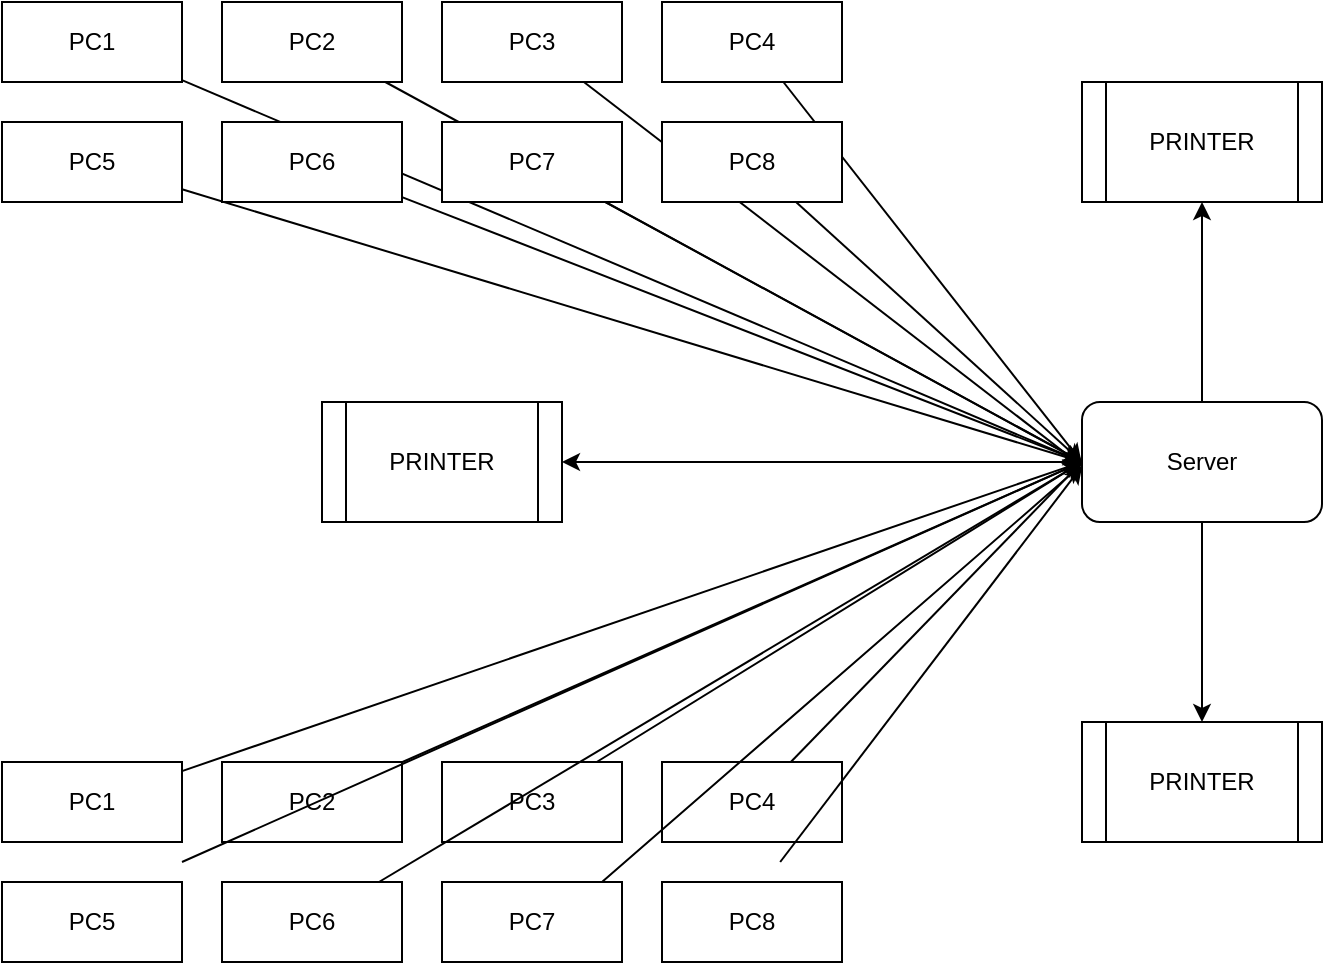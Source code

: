 <mxfile>
    <diagram id="c3kOqZmt4Fq1j8hfICyj" name="Page-1">
        <mxGraphModel dx="419" dy="2066" grid="1" gridSize="10" guides="1" tooltips="1" connect="1" arrows="1" fold="1" page="1" pageScale="1" pageWidth="1100" pageHeight="850" math="0" shadow="0">
            <root>
                <mxCell id="0"/>
                <mxCell id="1" parent="0"/>
                <mxCell id="111" style="edgeStyle=none;html=1;entryX=0;entryY=0.5;entryDx=0;entryDy=0;" edge="1" parent="1" source="2" target="18">
                    <mxGeometry relative="1" as="geometry"/>
                </mxCell>
                <mxCell id="2" value="PC1" style="rounded=0;whiteSpace=wrap;html=1;" parent="1" vertex="1">
                    <mxGeometry x="220" y="-1080" width="90" height="40" as="geometry"/>
                </mxCell>
                <mxCell id="112" style="edgeStyle=none;html=1;entryX=0;entryY=0.5;entryDx=0;entryDy=0;" edge="1" parent="1" source="3" target="18">
                    <mxGeometry relative="1" as="geometry"/>
                </mxCell>
                <mxCell id="3" value="PC2" style="rounded=0;whiteSpace=wrap;html=1;" parent="1" vertex="1">
                    <mxGeometry x="330" y="-1080" width="90" height="40" as="geometry"/>
                </mxCell>
                <mxCell id="113" style="edgeStyle=none;html=1;" edge="1" parent="1" source="4">
                    <mxGeometry relative="1" as="geometry">
                        <mxPoint x="760" y="-848" as="targetPoint"/>
                    </mxGeometry>
                </mxCell>
                <mxCell id="4" value="PC3" style="rounded=0;whiteSpace=wrap;html=1;" parent="1" vertex="1">
                    <mxGeometry x="440" y="-1080" width="90" height="40" as="geometry"/>
                </mxCell>
                <mxCell id="114" style="edgeStyle=none;html=1;" edge="1" parent="1" source="5">
                    <mxGeometry relative="1" as="geometry">
                        <mxPoint x="759.753" y="-850" as="targetPoint"/>
                    </mxGeometry>
                </mxCell>
                <mxCell id="5" value="PC4" style="rounded=0;whiteSpace=wrap;html=1;" parent="1" vertex="1">
                    <mxGeometry x="550" y="-1080" width="90" height="40" as="geometry"/>
                </mxCell>
                <mxCell id="105" style="edgeStyle=none;html=1;entryX=0;entryY=0.5;entryDx=0;entryDy=0;" edge="1" parent="1" source="6" target="18">
                    <mxGeometry relative="1" as="geometry"/>
                </mxCell>
                <mxCell id="6" value="PC5" style="rounded=0;whiteSpace=wrap;html=1;" parent="1" vertex="1">
                    <mxGeometry x="220" y="-1020" width="90" height="40" as="geometry"/>
                </mxCell>
                <mxCell id="106" style="edgeStyle=none;html=1;entryX=0;entryY=0.5;entryDx=0;entryDy=0;" edge="1" parent="1" source="7" target="18">
                    <mxGeometry relative="1" as="geometry"/>
                </mxCell>
                <mxCell id="7" value="PC6" style="rounded=0;whiteSpace=wrap;html=1;" parent="1" vertex="1">
                    <mxGeometry x="330" y="-1020" width="90" height="40" as="geometry"/>
                </mxCell>
                <mxCell id="109" style="edgeStyle=none;html=1;entryX=0;entryY=0.5;entryDx=0;entryDy=0;" edge="1" parent="1" source="8" target="18">
                    <mxGeometry relative="1" as="geometry"/>
                </mxCell>
                <mxCell id="8" value="PC7" style="rounded=0;whiteSpace=wrap;html=1;" parent="1" vertex="1">
                    <mxGeometry x="440" y="-1020" width="90" height="40" as="geometry"/>
                </mxCell>
                <mxCell id="110" style="edgeStyle=none;html=1;entryX=0;entryY=0.5;entryDx=0;entryDy=0;" edge="1" parent="1" source="9" target="18">
                    <mxGeometry relative="1" as="geometry"/>
                </mxCell>
                <mxCell id="9" value="PC8" style="rounded=0;whiteSpace=wrap;html=1;" parent="1" vertex="1">
                    <mxGeometry x="550" y="-1020" width="90" height="40" as="geometry"/>
                </mxCell>
                <mxCell id="24" style="edgeStyle=none;html=1;entryX=0;entryY=0.5;entryDx=0;entryDy=0;" parent="1" source="10" target="18" edge="1">
                    <mxGeometry relative="1" as="geometry"/>
                </mxCell>
                <mxCell id="10" value="PC1" style="rounded=0;whiteSpace=wrap;html=1;" parent="1" vertex="1">
                    <mxGeometry x="220" y="-700" width="90" height="40" as="geometry"/>
                </mxCell>
                <mxCell id="21" style="edgeStyle=none;html=1;entryX=0;entryY=0.5;entryDx=0;entryDy=0;" parent="1" source="11" target="18" edge="1">
                    <mxGeometry relative="1" as="geometry"/>
                </mxCell>
                <mxCell id="11" value="&lt;span style=&quot;color: rgb(0, 0, 0);&quot;&gt;PC2&lt;/span&gt;" style="rounded=0;whiteSpace=wrap;html=1;" parent="1" vertex="1">
                    <mxGeometry x="330" y="-700" width="90" height="40" as="geometry"/>
                </mxCell>
                <mxCell id="22" style="edgeStyle=none;html=1;entryX=0;entryY=0.5;entryDx=0;entryDy=0;" parent="1" source="12" target="18" edge="1">
                    <mxGeometry relative="1" as="geometry"/>
                </mxCell>
                <mxCell id="12" value="&lt;span style=&quot;color: rgb(0, 0, 0);&quot;&gt;PC3&lt;/span&gt;" style="rounded=0;whiteSpace=wrap;html=1;" parent="1" vertex="1">
                    <mxGeometry x="440" y="-700" width="90" height="40" as="geometry"/>
                </mxCell>
                <mxCell id="23" style="edgeStyle=none;html=1;entryX=0;entryY=0.5;entryDx=0;entryDy=0;" parent="1" source="13" target="18" edge="1">
                    <mxGeometry relative="1" as="geometry"/>
                </mxCell>
                <mxCell id="13" value="&lt;span style=&quot;color: rgb(0, 0, 0);&quot;&gt;PC4&lt;/span&gt;" style="rounded=0;whiteSpace=wrap;html=1;" parent="1" vertex="1">
                    <mxGeometry x="550" y="-700" width="90" height="40" as="geometry"/>
                </mxCell>
                <mxCell id="25" style="edgeStyle=none;html=1;entryX=0;entryY=0.5;entryDx=0;entryDy=0;" parent="1" edge="1" target="18">
                    <mxGeometry relative="1" as="geometry">
                        <mxPoint x="750.419" y="-850" as="targetPoint"/>
                        <mxPoint x="310.002" y="-650" as="sourcePoint"/>
                    </mxGeometry>
                </mxCell>
                <mxCell id="14" value="&lt;span style=&quot;color: rgb(0, 0, 0);&quot;&gt;PC5&lt;/span&gt;" style="rounded=0;whiteSpace=wrap;html=1;" parent="1" vertex="1">
                    <mxGeometry x="220" y="-640" width="90" height="40" as="geometry"/>
                </mxCell>
                <mxCell id="27" style="edgeStyle=none;html=1;entryX=0;entryY=0.5;entryDx=0;entryDy=0;" parent="1" source="15" target="18" edge="1">
                    <mxGeometry relative="1" as="geometry"/>
                </mxCell>
                <mxCell id="15" value="&lt;span style=&quot;color: rgb(0, 0, 0);&quot;&gt;PC6&lt;/span&gt;" style="rounded=0;whiteSpace=wrap;html=1;" parent="1" vertex="1">
                    <mxGeometry x="330" y="-640" width="90" height="40" as="geometry"/>
                </mxCell>
                <mxCell id="29" style="edgeStyle=none;html=1;entryX=-0.004;entryY=0.525;entryDx=0;entryDy=0;entryPerimeter=0;" parent="1" edge="1" target="18">
                    <mxGeometry relative="1" as="geometry">
                        <mxPoint x="760" y="-850" as="targetPoint"/>
                        <mxPoint x="520.003" y="-640" as="sourcePoint"/>
                        <Array as="points">
                            <mxPoint x="750" y="-840"/>
                        </Array>
                    </mxGeometry>
                </mxCell>
                <mxCell id="16" value="&lt;span style=&quot;color: rgb(0, 0, 0);&quot;&gt;PC7&lt;/span&gt;" style="rounded=0;whiteSpace=wrap;html=1;" parent="1" vertex="1">
                    <mxGeometry x="440" y="-640" width="90" height="40" as="geometry"/>
                </mxCell>
                <mxCell id="30" style="edgeStyle=none;html=1;entryX=0.001;entryY=0.531;entryDx=0;entryDy=0;entryPerimeter=0;" parent="1" edge="1" target="18">
                    <mxGeometry relative="1" as="geometry">
                        <mxPoint x="750" y="-850" as="targetPoint"/>
                        <mxPoint x="609.091" y="-650" as="sourcePoint"/>
                    </mxGeometry>
                </mxCell>
                <mxCell id="17" value="&lt;span style=&quot;color: rgb(0, 0, 0);&quot;&gt;PC8&lt;/span&gt;" style="rounded=0;whiteSpace=wrap;html=1;" parent="1" vertex="1">
                    <mxGeometry x="550" y="-640" width="90" height="40" as="geometry"/>
                </mxCell>
                <mxCell id="49" style="edgeStyle=none;html=1;exitX=0;exitY=0.5;exitDx=0;exitDy=0;entryX=1;entryY=0.5;entryDx=0;entryDy=0;" edge="1" parent="1" source="18" target="20">
                    <mxGeometry relative="1" as="geometry"/>
                </mxCell>
                <mxCell id="117" style="edgeStyle=none;html=1;entryX=0.5;entryY=0;entryDx=0;entryDy=0;" edge="1" parent="1" source="18" target="116">
                    <mxGeometry relative="1" as="geometry"/>
                </mxCell>
                <mxCell id="118" style="edgeStyle=none;html=1;" edge="1" parent="1" source="18" target="115">
                    <mxGeometry relative="1" as="geometry"/>
                </mxCell>
                <mxCell id="18" value="Server" style="rounded=1;whiteSpace=wrap;html=1;" parent="1" vertex="1">
                    <mxGeometry x="760" y="-880" width="120" height="60" as="geometry"/>
                </mxCell>
                <mxCell id="20" value="PRINTER" style="shape=process;whiteSpace=wrap;html=1;backgroundOutline=1;" parent="1" vertex="1">
                    <mxGeometry x="380" y="-880" width="120" height="60" as="geometry"/>
                </mxCell>
                <mxCell id="115" value="PRINTER" style="shape=process;whiteSpace=wrap;html=1;backgroundOutline=1;" vertex="1" parent="1">
                    <mxGeometry x="760" y="-1040" width="120" height="60" as="geometry"/>
                </mxCell>
                <mxCell id="116" value="PRINTER" style="shape=process;whiteSpace=wrap;html=1;backgroundOutline=1;" vertex="1" parent="1">
                    <mxGeometry x="760" y="-720" width="120" height="60" as="geometry"/>
                </mxCell>
            </root>
        </mxGraphModel>
    </diagram>
</mxfile>
